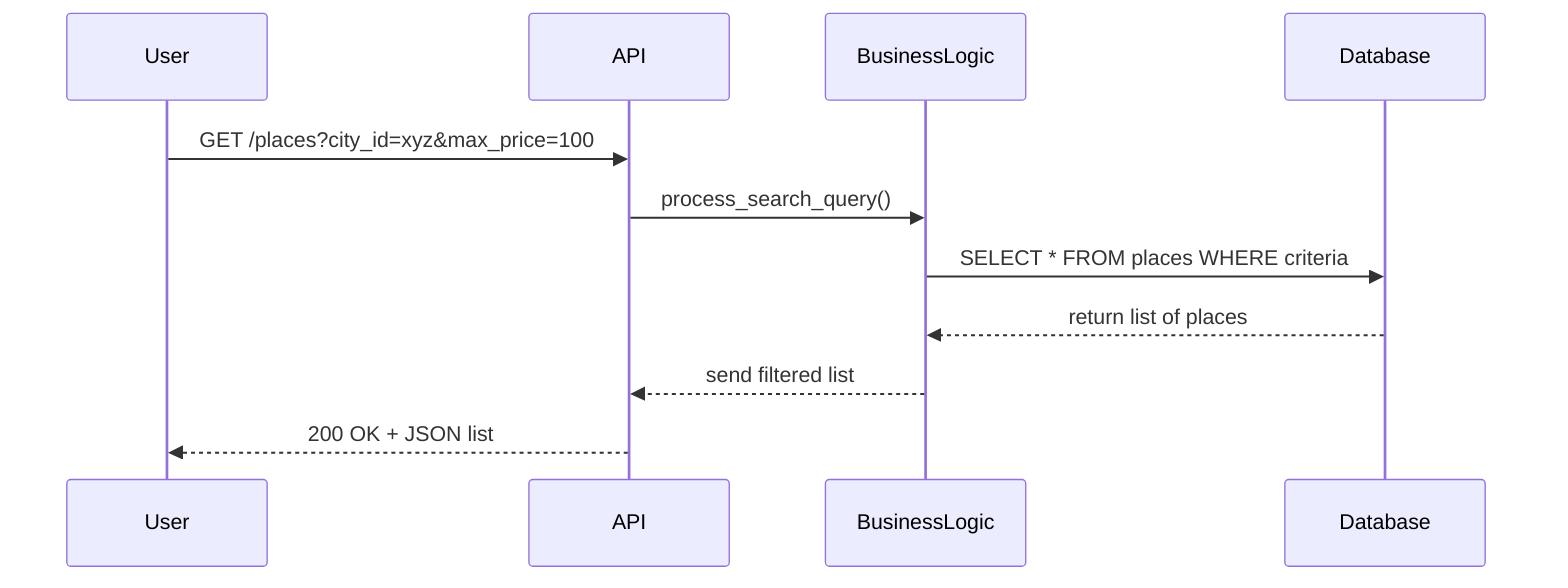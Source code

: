 sequenceDiagram
    participant User
    participant API
    participant BusinessLogic
    participant Database

    User->>API: GET /places?city_id=xyz&max_price=100
    API->>BusinessLogic: process_search_query()
    BusinessLogic->>Database: SELECT * FROM places WHERE criteria
    Database-->>BusinessLogic: return list of places
    BusinessLogic-->>API: send filtered list
    API-->>User: 200 OK + JSON list